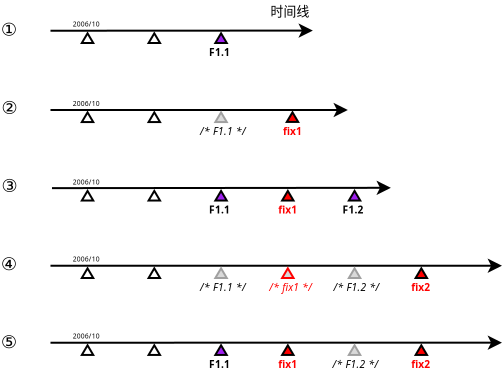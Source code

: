 <?xml version="1.0" encoding="UTF-8"?>
<dia:diagram xmlns:dia="http://www.lysator.liu.se/~alla/dia/">
  <dia:layer name="背景" visible="true" active="true">
    <dia:group>
      <dia:object type="Standard - Line" version="0" id="O0">
        <dia:attribute name="obj_pos">
          <dia:point val="9.449,13.989"/>
        </dia:attribute>
        <dia:attribute name="obj_bb">
          <dia:rectangle val="9.399,13.612;26.505,14.336"/>
        </dia:attribute>
        <dia:attribute name="conn_endpoints">
          <dia:point val="9.449,13.989"/>
          <dia:point val="26.393,13.973"/>
        </dia:attribute>
        <dia:attribute name="numcp">
          <dia:int val="1"/>
        </dia:attribute>
        <dia:attribute name="end_arrow">
          <dia:enum val="22"/>
        </dia:attribute>
        <dia:attribute name="end_arrow_length">
          <dia:real val="0.5"/>
        </dia:attribute>
        <dia:attribute name="end_arrow_width">
          <dia:real val="0.5"/>
        </dia:attribute>
      </dia:object>
      <dia:object type="Standard - Text" version="1" id="O1">
        <dia:attribute name="obj_pos">
          <dia:point val="10.492,13.809"/>
        </dia:attribute>
        <dia:attribute name="obj_bb">
          <dia:rectangle val="10.492,13.517;11.682,13.86"/>
        </dia:attribute>
        <dia:attribute name="text">
          <dia:composite type="text">
            <dia:attribute name="string">
              <dia:string>#2006/10#</dia:string>
            </dia:attribute>
            <dia:attribute name="font">
              <dia:font family="sans" style="0" name="Helvetica"/>
            </dia:attribute>
            <dia:attribute name="height">
              <dia:real val="0.423"/>
            </dia:attribute>
            <dia:attribute name="pos">
              <dia:point val="10.492,13.809"/>
            </dia:attribute>
            <dia:attribute name="color">
              <dia:color val="#000000"/>
            </dia:attribute>
            <dia:attribute name="alignment">
              <dia:enum val="0"/>
            </dia:attribute>
          </dia:composite>
        </dia:attribute>
        <dia:attribute name="valign">
          <dia:enum val="3"/>
        </dia:attribute>
      </dia:object>
      <dia:object type="Standard - Text" version="1" id="O2">
        <dia:attribute name="obj_pos">
          <dia:point val="17.297,15.258"/>
        </dia:attribute>
        <dia:attribute name="obj_bb">
          <dia:rectangle val="17.297,14.786;18.542,15.378"/>
        </dia:attribute>
        <dia:attribute name="text">
          <dia:composite type="text">
            <dia:attribute name="string">
              <dia:string>#F1.1#</dia:string>
            </dia:attribute>
            <dia:attribute name="font">
              <dia:font family="sans" style="80" name="Helvetica-Bold"/>
            </dia:attribute>
            <dia:attribute name="height">
              <dia:real val="0.635"/>
            </dia:attribute>
            <dia:attribute name="pos">
              <dia:point val="17.297,15.258"/>
            </dia:attribute>
            <dia:attribute name="color">
              <dia:color val="#000000"/>
            </dia:attribute>
            <dia:attribute name="alignment">
              <dia:enum val="0"/>
            </dia:attribute>
          </dia:composite>
        </dia:attribute>
        <dia:attribute name="valign">
          <dia:enum val="3"/>
        </dia:attribute>
      </dia:object>
      <dia:object type="Standard - Text" version="1" id="O3">
        <dia:attribute name="obj_pos">
          <dia:point val="20.765,15.258"/>
        </dia:attribute>
        <dia:attribute name="obj_bb">
          <dia:rectangle val="20.765,14.786;21.84,15.378"/>
        </dia:attribute>
        <dia:attribute name="text">
          <dia:composite type="text">
            <dia:attribute name="string">
              <dia:string>#fix1#</dia:string>
            </dia:attribute>
            <dia:attribute name="font">
              <dia:font family="sans" style="80" name="Helvetica-Bold"/>
            </dia:attribute>
            <dia:attribute name="height">
              <dia:real val="0.635"/>
            </dia:attribute>
            <dia:attribute name="pos">
              <dia:point val="20.765,15.258"/>
            </dia:attribute>
            <dia:attribute name="color">
              <dia:color val="#ff0000"/>
            </dia:attribute>
            <dia:attribute name="alignment">
              <dia:enum val="0"/>
            </dia:attribute>
          </dia:composite>
        </dia:attribute>
        <dia:attribute name="valign">
          <dia:enum val="3"/>
        </dia:attribute>
      </dia:object>
      <dia:object type="Flowchart - Extract" version="1" id="O4">
        <dia:attribute name="obj_pos">
          <dia:point val="10.942,14.128"/>
        </dia:attribute>
        <dia:attribute name="obj_bb">
          <dia:rectangle val="10.854,14.03;11.6,14.66"/>
        </dia:attribute>
        <dia:attribute name="meta">
          <dia:composite type="dict"/>
        </dia:attribute>
        <dia:attribute name="elem_corner">
          <dia:point val="10.942,14.128"/>
        </dia:attribute>
        <dia:attribute name="elem_width">
          <dia:real val="0.57"/>
        </dia:attribute>
        <dia:attribute name="elem_height">
          <dia:real val="0.482"/>
        </dia:attribute>
        <dia:attribute name="line_width">
          <dia:real val="0.1"/>
        </dia:attribute>
        <dia:attribute name="line_colour">
          <dia:color val="#000000"/>
        </dia:attribute>
        <dia:attribute name="fill_colour">
          <dia:color val="#ffffff"/>
        </dia:attribute>
        <dia:attribute name="show_background">
          <dia:boolean val="true"/>
        </dia:attribute>
        <dia:attribute name="line_style">
          <dia:enum val="0"/>
          <dia:real val="1"/>
        </dia:attribute>
        <dia:attribute name="padding">
          <dia:real val="0"/>
        </dia:attribute>
        <dia:attribute name="text">
          <dia:composite type="text">
            <dia:attribute name="string">
              <dia:string>##</dia:string>
            </dia:attribute>
            <dia:attribute name="font">
              <dia:font family="sans" style="0" name="Helvetica"/>
            </dia:attribute>
            <dia:attribute name="height">
              <dia:real val="0.141"/>
            </dia:attribute>
            <dia:attribute name="pos">
              <dia:point val="11.227,14.518"/>
            </dia:attribute>
            <dia:attribute name="color">
              <dia:color val="#000000"/>
            </dia:attribute>
            <dia:attribute name="alignment">
              <dia:enum val="1"/>
            </dia:attribute>
          </dia:composite>
        </dia:attribute>
        <dia:attribute name="flip_horizontal">
          <dia:boolean val="false"/>
        </dia:attribute>
        <dia:attribute name="flip_vertical">
          <dia:boolean val="false"/>
        </dia:attribute>
        <dia:attribute name="subscale">
          <dia:real val="0.7"/>
        </dia:attribute>
      </dia:object>
      <dia:object type="Flowchart - Extract" version="1" id="O5">
        <dia:attribute name="obj_pos">
          <dia:point val="14.28,14.128"/>
        </dia:attribute>
        <dia:attribute name="obj_bb">
          <dia:rectangle val="14.192,14.03;14.938,14.66"/>
        </dia:attribute>
        <dia:attribute name="meta">
          <dia:composite type="dict"/>
        </dia:attribute>
        <dia:attribute name="elem_corner">
          <dia:point val="14.28,14.128"/>
        </dia:attribute>
        <dia:attribute name="elem_width">
          <dia:real val="0.57"/>
        </dia:attribute>
        <dia:attribute name="elem_height">
          <dia:real val="0.482"/>
        </dia:attribute>
        <dia:attribute name="line_width">
          <dia:real val="0.1"/>
        </dia:attribute>
        <dia:attribute name="line_colour">
          <dia:color val="#000000"/>
        </dia:attribute>
        <dia:attribute name="fill_colour">
          <dia:color val="#ffffff"/>
        </dia:attribute>
        <dia:attribute name="show_background">
          <dia:boolean val="true"/>
        </dia:attribute>
        <dia:attribute name="line_style">
          <dia:enum val="0"/>
          <dia:real val="1"/>
        </dia:attribute>
        <dia:attribute name="padding">
          <dia:real val="0"/>
        </dia:attribute>
        <dia:attribute name="text">
          <dia:composite type="text">
            <dia:attribute name="string">
              <dia:string>##</dia:string>
            </dia:attribute>
            <dia:attribute name="font">
              <dia:font family="sans" style="0" name="Helvetica"/>
            </dia:attribute>
            <dia:attribute name="height">
              <dia:real val="0.141"/>
            </dia:attribute>
            <dia:attribute name="pos">
              <dia:point val="14.565,14.518"/>
            </dia:attribute>
            <dia:attribute name="color">
              <dia:color val="#000000"/>
            </dia:attribute>
            <dia:attribute name="alignment">
              <dia:enum val="1"/>
            </dia:attribute>
          </dia:composite>
        </dia:attribute>
        <dia:attribute name="flip_horizontal">
          <dia:boolean val="false"/>
        </dia:attribute>
        <dia:attribute name="flip_vertical">
          <dia:boolean val="false"/>
        </dia:attribute>
        <dia:attribute name="subscale">
          <dia:real val="0.7"/>
        </dia:attribute>
      </dia:object>
      <dia:object type="Flowchart - Extract" version="1" id="O6">
        <dia:attribute name="obj_pos">
          <dia:point val="17.618,14.128"/>
        </dia:attribute>
        <dia:attribute name="obj_bb">
          <dia:rectangle val="17.53,14.03;18.276,14.66"/>
        </dia:attribute>
        <dia:attribute name="meta">
          <dia:composite type="dict"/>
        </dia:attribute>
        <dia:attribute name="elem_corner">
          <dia:point val="17.618,14.128"/>
        </dia:attribute>
        <dia:attribute name="elem_width">
          <dia:real val="0.57"/>
        </dia:attribute>
        <dia:attribute name="elem_height">
          <dia:real val="0.482"/>
        </dia:attribute>
        <dia:attribute name="line_width">
          <dia:real val="0.1"/>
        </dia:attribute>
        <dia:attribute name="line_colour">
          <dia:color val="#000000"/>
        </dia:attribute>
        <dia:attribute name="fill_colour">
          <dia:color val="#a020f0"/>
        </dia:attribute>
        <dia:attribute name="show_background">
          <dia:boolean val="true"/>
        </dia:attribute>
        <dia:attribute name="line_style">
          <dia:enum val="0"/>
          <dia:real val="1"/>
        </dia:attribute>
        <dia:attribute name="padding">
          <dia:real val="0"/>
        </dia:attribute>
        <dia:attribute name="text">
          <dia:composite type="text">
            <dia:attribute name="string">
              <dia:string>##</dia:string>
            </dia:attribute>
            <dia:attribute name="font">
              <dia:font family="sans" style="0" name="Helvetica"/>
            </dia:attribute>
            <dia:attribute name="height">
              <dia:real val="0.141"/>
            </dia:attribute>
            <dia:attribute name="pos">
              <dia:point val="17.903,14.518"/>
            </dia:attribute>
            <dia:attribute name="color">
              <dia:color val="#000000"/>
            </dia:attribute>
            <dia:attribute name="alignment">
              <dia:enum val="1"/>
            </dia:attribute>
          </dia:composite>
        </dia:attribute>
        <dia:attribute name="flip_horizontal">
          <dia:boolean val="false"/>
        </dia:attribute>
        <dia:attribute name="flip_vertical">
          <dia:boolean val="false"/>
        </dia:attribute>
        <dia:attribute name="subscale">
          <dia:real val="0.7"/>
        </dia:attribute>
      </dia:object>
      <dia:object type="Flowchart - Extract" version="1" id="O7">
        <dia:attribute name="obj_pos">
          <dia:point val="20.956,14.128"/>
        </dia:attribute>
        <dia:attribute name="obj_bb">
          <dia:rectangle val="20.868,14.03;21.614,14.66"/>
        </dia:attribute>
        <dia:attribute name="meta">
          <dia:composite type="dict"/>
        </dia:attribute>
        <dia:attribute name="elem_corner">
          <dia:point val="20.956,14.128"/>
        </dia:attribute>
        <dia:attribute name="elem_width">
          <dia:real val="0.57"/>
        </dia:attribute>
        <dia:attribute name="elem_height">
          <dia:real val="0.482"/>
        </dia:attribute>
        <dia:attribute name="line_width">
          <dia:real val="0.1"/>
        </dia:attribute>
        <dia:attribute name="line_colour">
          <dia:color val="#000000"/>
        </dia:attribute>
        <dia:attribute name="fill_colour">
          <dia:color val="#ff0000"/>
        </dia:attribute>
        <dia:attribute name="show_background">
          <dia:boolean val="true"/>
        </dia:attribute>
        <dia:attribute name="line_style">
          <dia:enum val="0"/>
          <dia:real val="1"/>
        </dia:attribute>
        <dia:attribute name="padding">
          <dia:real val="0"/>
        </dia:attribute>
        <dia:attribute name="text">
          <dia:composite type="text">
            <dia:attribute name="string">
              <dia:string>##</dia:string>
            </dia:attribute>
            <dia:attribute name="font">
              <dia:font family="sans" style="0" name="Helvetica"/>
            </dia:attribute>
            <dia:attribute name="height">
              <dia:real val="0.141"/>
            </dia:attribute>
            <dia:attribute name="pos">
              <dia:point val="21.241,14.518"/>
            </dia:attribute>
            <dia:attribute name="color">
              <dia:color val="#000000"/>
            </dia:attribute>
            <dia:attribute name="alignment">
              <dia:enum val="1"/>
            </dia:attribute>
          </dia:composite>
        </dia:attribute>
        <dia:attribute name="flip_horizontal">
          <dia:boolean val="false"/>
        </dia:attribute>
        <dia:attribute name="flip_vertical">
          <dia:boolean val="false"/>
        </dia:attribute>
        <dia:attribute name="subscale">
          <dia:real val="0.7"/>
        </dia:attribute>
      </dia:object>
      <dia:object type="Flowchart - Extract" version="1" id="O8">
        <dia:attribute name="obj_pos">
          <dia:point val="24.293,14.128"/>
        </dia:attribute>
        <dia:attribute name="obj_bb">
          <dia:rectangle val="24.206,14.03;24.951,14.66"/>
        </dia:attribute>
        <dia:attribute name="meta">
          <dia:composite type="dict"/>
        </dia:attribute>
        <dia:attribute name="elem_corner">
          <dia:point val="24.293,14.128"/>
        </dia:attribute>
        <dia:attribute name="elem_width">
          <dia:real val="0.57"/>
        </dia:attribute>
        <dia:attribute name="elem_height">
          <dia:real val="0.482"/>
        </dia:attribute>
        <dia:attribute name="line_width">
          <dia:real val="0.1"/>
        </dia:attribute>
        <dia:attribute name="line_colour">
          <dia:color val="#000000"/>
        </dia:attribute>
        <dia:attribute name="fill_colour">
          <dia:color val="#a020f0"/>
        </dia:attribute>
        <dia:attribute name="show_background">
          <dia:boolean val="true"/>
        </dia:attribute>
        <dia:attribute name="line_style">
          <dia:enum val="0"/>
          <dia:real val="1"/>
        </dia:attribute>
        <dia:attribute name="padding">
          <dia:real val="0"/>
        </dia:attribute>
        <dia:attribute name="text">
          <dia:composite type="text">
            <dia:attribute name="string">
              <dia:string>##</dia:string>
            </dia:attribute>
            <dia:attribute name="font">
              <dia:font family="sans" style="0" name="Helvetica"/>
            </dia:attribute>
            <dia:attribute name="height">
              <dia:real val="0.141"/>
            </dia:attribute>
            <dia:attribute name="pos">
              <dia:point val="24.579,14.518"/>
            </dia:attribute>
            <dia:attribute name="color">
              <dia:color val="#000000"/>
            </dia:attribute>
            <dia:attribute name="alignment">
              <dia:enum val="1"/>
            </dia:attribute>
          </dia:composite>
        </dia:attribute>
        <dia:attribute name="flip_horizontal">
          <dia:boolean val="false"/>
        </dia:attribute>
        <dia:attribute name="flip_vertical">
          <dia:boolean val="false"/>
        </dia:attribute>
        <dia:attribute name="subscale">
          <dia:real val="0.7"/>
        </dia:attribute>
      </dia:object>
      <dia:object type="Standard - Text" version="1" id="O9">
        <dia:attribute name="obj_pos">
          <dia:point val="23.974,15.258"/>
        </dia:attribute>
        <dia:attribute name="obj_bb">
          <dia:rectangle val="23.974,14.786;25.219,15.378"/>
        </dia:attribute>
        <dia:attribute name="text">
          <dia:composite type="text">
            <dia:attribute name="string">
              <dia:string>#F1.2#</dia:string>
            </dia:attribute>
            <dia:attribute name="font">
              <dia:font family="sans" style="80" name="Helvetica-Bold"/>
            </dia:attribute>
            <dia:attribute name="height">
              <dia:real val="0.635"/>
            </dia:attribute>
            <dia:attribute name="pos">
              <dia:point val="23.974,15.258"/>
            </dia:attribute>
            <dia:attribute name="color">
              <dia:color val="#000000"/>
            </dia:attribute>
            <dia:attribute name="alignment">
              <dia:enum val="0"/>
            </dia:attribute>
          </dia:composite>
        </dia:attribute>
        <dia:attribute name="valign">
          <dia:enum val="3"/>
        </dia:attribute>
      </dia:object>
    </dia:group>
    <dia:object type="Standard - Text" version="1" id="O10">
      <dia:attribute name="obj_pos">
        <dia:point val="6.9,6.375"/>
      </dia:attribute>
      <dia:attribute name="obj_bb">
        <dia:rectangle val="6.9,5.598;7.803,6.503"/>
      </dia:attribute>
      <dia:attribute name="text">
        <dia:composite type="text">
          <dia:attribute name="string">
            <dia:string>#①#</dia:string>
          </dia:attribute>
          <dia:attribute name="font">
            <dia:font family="sans" style="0" name="Helvetica"/>
          </dia:attribute>
          <dia:attribute name="height">
            <dia:real val="1.129"/>
          </dia:attribute>
          <dia:attribute name="pos">
            <dia:point val="6.9,6.375"/>
          </dia:attribute>
          <dia:attribute name="color">
            <dia:color val="#000000"/>
          </dia:attribute>
          <dia:attribute name="alignment">
            <dia:enum val="0"/>
          </dia:attribute>
        </dia:composite>
      </dia:attribute>
      <dia:attribute name="valign">
        <dia:enum val="3"/>
      </dia:attribute>
    </dia:object>
    <dia:group>
      <dia:object type="Standard - Line" version="0" id="O11">
        <dia:attribute name="obj_pos">
          <dia:point val="9.374,6.119"/>
        </dia:attribute>
        <dia:attribute name="obj_bb">
          <dia:rectangle val="9.324,5.751;22.604,6.475"/>
        </dia:attribute>
        <dia:attribute name="conn_endpoints">
          <dia:point val="9.374,6.119"/>
          <dia:point val="22.492,6.112"/>
        </dia:attribute>
        <dia:attribute name="numcp">
          <dia:int val="1"/>
        </dia:attribute>
        <dia:attribute name="end_arrow">
          <dia:enum val="22"/>
        </dia:attribute>
        <dia:attribute name="end_arrow_length">
          <dia:real val="0.5"/>
        </dia:attribute>
        <dia:attribute name="end_arrow_width">
          <dia:real val="0.5"/>
        </dia:attribute>
      </dia:object>
      <dia:object type="Standard - Text" version="1" id="O12">
        <dia:attribute name="obj_pos">
          <dia:point val="10.492,5.912"/>
        </dia:attribute>
        <dia:attribute name="obj_bb">
          <dia:rectangle val="10.492,5.62;11.682,5.963"/>
        </dia:attribute>
        <dia:attribute name="text">
          <dia:composite type="text">
            <dia:attribute name="string">
              <dia:string>#2006/10#</dia:string>
            </dia:attribute>
            <dia:attribute name="font">
              <dia:font family="sans" style="0" name="Helvetica"/>
            </dia:attribute>
            <dia:attribute name="height">
              <dia:real val="0.423"/>
            </dia:attribute>
            <dia:attribute name="pos">
              <dia:point val="10.492,5.912"/>
            </dia:attribute>
            <dia:attribute name="color">
              <dia:color val="#000000"/>
            </dia:attribute>
            <dia:attribute name="alignment">
              <dia:enum val="0"/>
            </dia:attribute>
          </dia:composite>
        </dia:attribute>
        <dia:attribute name="valign">
          <dia:enum val="3"/>
        </dia:attribute>
      </dia:object>
      <dia:group>
        <dia:object type="Standard - Text" version="1" id="O13">
          <dia:attribute name="obj_pos">
            <dia:point val="17.297,7.379"/>
          </dia:attribute>
          <dia:attribute name="obj_bb">
            <dia:rectangle val="17.297,6.907;18.542,7.499"/>
          </dia:attribute>
          <dia:attribute name="text">
            <dia:composite type="text">
              <dia:attribute name="string">
                <dia:string>#F1.1#</dia:string>
              </dia:attribute>
              <dia:attribute name="font">
                <dia:font family="sans" style="80" name="Helvetica-Bold"/>
              </dia:attribute>
              <dia:attribute name="height">
                <dia:real val="0.635"/>
              </dia:attribute>
              <dia:attribute name="pos">
                <dia:point val="17.297,7.379"/>
              </dia:attribute>
              <dia:attribute name="color">
                <dia:color val="#000000"/>
              </dia:attribute>
              <dia:attribute name="alignment">
                <dia:enum val="0"/>
              </dia:attribute>
            </dia:composite>
          </dia:attribute>
          <dia:attribute name="valign">
            <dia:enum val="3"/>
          </dia:attribute>
        </dia:object>
        <dia:object type="Flowchart - Extract" version="1" id="O14">
          <dia:attribute name="obj_pos">
            <dia:point val="10.942,6.249"/>
          </dia:attribute>
          <dia:attribute name="obj_bb">
            <dia:rectangle val="10.854,6.151;11.6,6.782"/>
          </dia:attribute>
          <dia:attribute name="meta">
            <dia:composite type="dict"/>
          </dia:attribute>
          <dia:attribute name="elem_corner">
            <dia:point val="10.942,6.249"/>
          </dia:attribute>
          <dia:attribute name="elem_width">
            <dia:real val="0.57"/>
          </dia:attribute>
          <dia:attribute name="elem_height">
            <dia:real val="0.482"/>
          </dia:attribute>
          <dia:attribute name="line_width">
            <dia:real val="0.1"/>
          </dia:attribute>
          <dia:attribute name="line_colour">
            <dia:color val="#000000"/>
          </dia:attribute>
          <dia:attribute name="fill_colour">
            <dia:color val="#ffffff"/>
          </dia:attribute>
          <dia:attribute name="show_background">
            <dia:boolean val="true"/>
          </dia:attribute>
          <dia:attribute name="line_style">
            <dia:enum val="0"/>
            <dia:real val="1"/>
          </dia:attribute>
          <dia:attribute name="padding">
            <dia:real val="0"/>
          </dia:attribute>
          <dia:attribute name="text">
            <dia:composite type="text">
              <dia:attribute name="string">
                <dia:string>##</dia:string>
              </dia:attribute>
              <dia:attribute name="font">
                <dia:font family="sans" style="0" name="Helvetica"/>
              </dia:attribute>
              <dia:attribute name="height">
                <dia:real val="0.141"/>
              </dia:attribute>
              <dia:attribute name="pos">
                <dia:point val="11.227,6.639"/>
              </dia:attribute>
              <dia:attribute name="color">
                <dia:color val="#000000"/>
              </dia:attribute>
              <dia:attribute name="alignment">
                <dia:enum val="1"/>
              </dia:attribute>
            </dia:composite>
          </dia:attribute>
          <dia:attribute name="flip_horizontal">
            <dia:boolean val="false"/>
          </dia:attribute>
          <dia:attribute name="flip_vertical">
            <dia:boolean val="false"/>
          </dia:attribute>
          <dia:attribute name="subscale">
            <dia:real val="0.7"/>
          </dia:attribute>
        </dia:object>
        <dia:object type="Flowchart - Extract" version="1" id="O15">
          <dia:attribute name="obj_pos">
            <dia:point val="14.28,6.249"/>
          </dia:attribute>
          <dia:attribute name="obj_bb">
            <dia:rectangle val="14.192,6.151;14.938,6.782"/>
          </dia:attribute>
          <dia:attribute name="meta">
            <dia:composite type="dict"/>
          </dia:attribute>
          <dia:attribute name="elem_corner">
            <dia:point val="14.28,6.249"/>
          </dia:attribute>
          <dia:attribute name="elem_width">
            <dia:real val="0.57"/>
          </dia:attribute>
          <dia:attribute name="elem_height">
            <dia:real val="0.482"/>
          </dia:attribute>
          <dia:attribute name="line_width">
            <dia:real val="0.1"/>
          </dia:attribute>
          <dia:attribute name="line_colour">
            <dia:color val="#000000"/>
          </dia:attribute>
          <dia:attribute name="fill_colour">
            <dia:color val="#ffffff"/>
          </dia:attribute>
          <dia:attribute name="show_background">
            <dia:boolean val="true"/>
          </dia:attribute>
          <dia:attribute name="line_style">
            <dia:enum val="0"/>
            <dia:real val="1"/>
          </dia:attribute>
          <dia:attribute name="padding">
            <dia:real val="0"/>
          </dia:attribute>
          <dia:attribute name="text">
            <dia:composite type="text">
              <dia:attribute name="string">
                <dia:string>##</dia:string>
              </dia:attribute>
              <dia:attribute name="font">
                <dia:font family="sans" style="0" name="Helvetica"/>
              </dia:attribute>
              <dia:attribute name="height">
                <dia:real val="0.141"/>
              </dia:attribute>
              <dia:attribute name="pos">
                <dia:point val="14.565,6.639"/>
              </dia:attribute>
              <dia:attribute name="color">
                <dia:color val="#000000"/>
              </dia:attribute>
              <dia:attribute name="alignment">
                <dia:enum val="1"/>
              </dia:attribute>
            </dia:composite>
          </dia:attribute>
          <dia:attribute name="flip_horizontal">
            <dia:boolean val="false"/>
          </dia:attribute>
          <dia:attribute name="flip_vertical">
            <dia:boolean val="false"/>
          </dia:attribute>
          <dia:attribute name="subscale">
            <dia:real val="0.7"/>
          </dia:attribute>
        </dia:object>
        <dia:object type="Flowchart - Extract" version="1" id="O16">
          <dia:attribute name="obj_pos">
            <dia:point val="17.618,6.249"/>
          </dia:attribute>
          <dia:attribute name="obj_bb">
            <dia:rectangle val="17.53,6.151;18.276,6.782"/>
          </dia:attribute>
          <dia:attribute name="meta">
            <dia:composite type="dict"/>
          </dia:attribute>
          <dia:attribute name="elem_corner">
            <dia:point val="17.618,6.249"/>
          </dia:attribute>
          <dia:attribute name="elem_width">
            <dia:real val="0.57"/>
          </dia:attribute>
          <dia:attribute name="elem_height">
            <dia:real val="0.482"/>
          </dia:attribute>
          <dia:attribute name="line_width">
            <dia:real val="0.1"/>
          </dia:attribute>
          <dia:attribute name="line_colour">
            <dia:color val="#000000"/>
          </dia:attribute>
          <dia:attribute name="fill_colour">
            <dia:color val="#a020f0"/>
          </dia:attribute>
          <dia:attribute name="show_background">
            <dia:boolean val="true"/>
          </dia:attribute>
          <dia:attribute name="line_style">
            <dia:enum val="0"/>
            <dia:real val="1"/>
          </dia:attribute>
          <dia:attribute name="padding">
            <dia:real val="0"/>
          </dia:attribute>
          <dia:attribute name="text">
            <dia:composite type="text">
              <dia:attribute name="string">
                <dia:string>##</dia:string>
              </dia:attribute>
              <dia:attribute name="font">
                <dia:font family="sans" style="0" name="Helvetica"/>
              </dia:attribute>
              <dia:attribute name="height">
                <dia:real val="0.141"/>
              </dia:attribute>
              <dia:attribute name="pos">
                <dia:point val="17.903,6.639"/>
              </dia:attribute>
              <dia:attribute name="color">
                <dia:color val="#000000"/>
              </dia:attribute>
              <dia:attribute name="alignment">
                <dia:enum val="1"/>
              </dia:attribute>
            </dia:composite>
          </dia:attribute>
          <dia:attribute name="flip_horizontal">
            <dia:boolean val="false"/>
          </dia:attribute>
          <dia:attribute name="flip_vertical">
            <dia:boolean val="false"/>
          </dia:attribute>
          <dia:attribute name="subscale">
            <dia:real val="0.7"/>
          </dia:attribute>
        </dia:object>
      </dia:group>
      <dia:object type="Standard - Text" version="1" id="O17">
        <dia:attribute name="obj_pos">
          <dia:point val="20.374,5.375"/>
        </dia:attribute>
        <dia:attribute name="obj_bb">
          <dia:rectangle val="20.374,4.825;22.294,5.465"/>
        </dia:attribute>
        <dia:attribute name="text">
          <dia:composite type="text">
            <dia:attribute name="string">
              <dia:string>#时间线#</dia:string>
            </dia:attribute>
            <dia:attribute name="font">
              <dia:font family="sans" style="0" name="Helvetica"/>
            </dia:attribute>
            <dia:attribute name="height">
              <dia:real val="0.8"/>
            </dia:attribute>
            <dia:attribute name="pos">
              <dia:point val="20.374,5.375"/>
            </dia:attribute>
            <dia:attribute name="color">
              <dia:color val="#000000"/>
            </dia:attribute>
            <dia:attribute name="alignment">
              <dia:enum val="0"/>
            </dia:attribute>
          </dia:composite>
        </dia:attribute>
        <dia:attribute name="valign">
          <dia:enum val="3"/>
        </dia:attribute>
      </dia:object>
    </dia:group>
    <dia:group>
      <dia:object type="Standard - Line" version="0" id="O18">
        <dia:attribute name="obj_pos">
          <dia:point val="9.374,10.084"/>
        </dia:attribute>
        <dia:attribute name="obj_bb">
          <dia:rectangle val="9.324,9.72;24.354,10.444"/>
        </dia:attribute>
        <dia:attribute name="conn_endpoints">
          <dia:point val="9.374,10.084"/>
          <dia:point val="24.242,10.082"/>
        </dia:attribute>
        <dia:attribute name="numcp">
          <dia:int val="1"/>
        </dia:attribute>
        <dia:attribute name="end_arrow">
          <dia:enum val="22"/>
        </dia:attribute>
        <dia:attribute name="end_arrow_length">
          <dia:real val="0.5"/>
        </dia:attribute>
        <dia:attribute name="end_arrow_width">
          <dia:real val="0.5"/>
        </dia:attribute>
      </dia:object>
      <dia:object type="Standard - Text" version="1" id="O19">
        <dia:attribute name="obj_pos">
          <dia:point val="10.492,9.878"/>
        </dia:attribute>
        <dia:attribute name="obj_bb">
          <dia:rectangle val="10.492,9.585;11.682,9.928"/>
        </dia:attribute>
        <dia:attribute name="text">
          <dia:composite type="text">
            <dia:attribute name="string">
              <dia:string>#2006/10#</dia:string>
            </dia:attribute>
            <dia:attribute name="font">
              <dia:font family="sans" style="0" name="Helvetica"/>
            </dia:attribute>
            <dia:attribute name="height">
              <dia:real val="0.423"/>
            </dia:attribute>
            <dia:attribute name="pos">
              <dia:point val="10.492,9.878"/>
            </dia:attribute>
            <dia:attribute name="color">
              <dia:color val="#000000"/>
            </dia:attribute>
            <dia:attribute name="alignment">
              <dia:enum val="0"/>
            </dia:attribute>
          </dia:composite>
        </dia:attribute>
        <dia:attribute name="valign">
          <dia:enum val="3"/>
        </dia:attribute>
      </dia:object>
      <dia:object type="Standard - Text" version="1" id="O20">
        <dia:attribute name="obj_pos">
          <dia:point val="20.998,11.329"/>
        </dia:attribute>
        <dia:attribute name="obj_bb">
          <dia:rectangle val="20.998,10.856;22.073,11.448"/>
        </dia:attribute>
        <dia:attribute name="text">
          <dia:composite type="text">
            <dia:attribute name="string">
              <dia:string>#fix1#</dia:string>
            </dia:attribute>
            <dia:attribute name="font">
              <dia:font family="sans" style="80" name="Helvetica-Bold"/>
            </dia:attribute>
            <dia:attribute name="height">
              <dia:real val="0.635"/>
            </dia:attribute>
            <dia:attribute name="pos">
              <dia:point val="20.998,11.329"/>
            </dia:attribute>
            <dia:attribute name="color">
              <dia:color val="#ff0000"/>
            </dia:attribute>
            <dia:attribute name="alignment">
              <dia:enum val="0"/>
            </dia:attribute>
          </dia:composite>
        </dia:attribute>
        <dia:attribute name="valign">
          <dia:enum val="3"/>
        </dia:attribute>
      </dia:object>
      <dia:object type="Flowchart - Extract" version="1" id="O21">
        <dia:attribute name="obj_pos">
          <dia:point val="21.189,10.198"/>
        </dia:attribute>
        <dia:attribute name="obj_bb">
          <dia:rectangle val="21.101,10.1;21.847,10.731"/>
        </dia:attribute>
        <dia:attribute name="meta">
          <dia:composite type="dict"/>
        </dia:attribute>
        <dia:attribute name="elem_corner">
          <dia:point val="21.189,10.198"/>
        </dia:attribute>
        <dia:attribute name="elem_width">
          <dia:real val="0.57"/>
        </dia:attribute>
        <dia:attribute name="elem_height">
          <dia:real val="0.482"/>
        </dia:attribute>
        <dia:attribute name="line_width">
          <dia:real val="0.1"/>
        </dia:attribute>
        <dia:attribute name="line_colour">
          <dia:color val="#000000"/>
        </dia:attribute>
        <dia:attribute name="fill_colour">
          <dia:color val="#ff0000"/>
        </dia:attribute>
        <dia:attribute name="show_background">
          <dia:boolean val="true"/>
        </dia:attribute>
        <dia:attribute name="line_style">
          <dia:enum val="0"/>
          <dia:real val="1"/>
        </dia:attribute>
        <dia:attribute name="padding">
          <dia:real val="0"/>
        </dia:attribute>
        <dia:attribute name="text">
          <dia:composite type="text">
            <dia:attribute name="string">
              <dia:string>##</dia:string>
            </dia:attribute>
            <dia:attribute name="font">
              <dia:font family="sans" style="0" name="Helvetica"/>
            </dia:attribute>
            <dia:attribute name="height">
              <dia:real val="0.141"/>
            </dia:attribute>
            <dia:attribute name="pos">
              <dia:point val="21.474,10.588"/>
            </dia:attribute>
            <dia:attribute name="color">
              <dia:color val="#000000"/>
            </dia:attribute>
            <dia:attribute name="alignment">
              <dia:enum val="1"/>
            </dia:attribute>
          </dia:composite>
        </dia:attribute>
        <dia:attribute name="flip_horizontal">
          <dia:boolean val="false"/>
        </dia:attribute>
        <dia:attribute name="flip_vertical">
          <dia:boolean val="false"/>
        </dia:attribute>
        <dia:attribute name="subscale">
          <dia:real val="0.7"/>
        </dia:attribute>
      </dia:object>
      <dia:object type="Standard - Text" version="1" id="O22">
        <dia:attribute name="obj_pos">
          <dia:point val="16.847,11.333"/>
        </dia:attribute>
        <dia:attribute name="obj_bb">
          <dia:rectangle val="16.847,10.86;19.207,11.453"/>
        </dia:attribute>
        <dia:attribute name="text">
          <dia:composite type="text">
            <dia:attribute name="string">
              <dia:string>#/* F1.1 */#</dia:string>
            </dia:attribute>
            <dia:attribute name="font">
              <dia:font family="sans" style="8" name="Helvetica-Oblique"/>
            </dia:attribute>
            <dia:attribute name="height">
              <dia:real val="0.635"/>
            </dia:attribute>
            <dia:attribute name="pos">
              <dia:point val="16.847,11.333"/>
            </dia:attribute>
            <dia:attribute name="color">
              <dia:color val="#000000"/>
            </dia:attribute>
            <dia:attribute name="alignment">
              <dia:enum val="0"/>
            </dia:attribute>
          </dia:composite>
        </dia:attribute>
        <dia:attribute name="valign">
          <dia:enum val="3"/>
        </dia:attribute>
      </dia:object>
      <dia:object type="Flowchart - Extract" version="1" id="O23">
        <dia:attribute name="obj_pos">
          <dia:point val="10.942,10.203"/>
        </dia:attribute>
        <dia:attribute name="obj_bb">
          <dia:rectangle val="10.854,10.105;11.6,10.735"/>
        </dia:attribute>
        <dia:attribute name="meta">
          <dia:composite type="dict"/>
        </dia:attribute>
        <dia:attribute name="elem_corner">
          <dia:point val="10.942,10.203"/>
        </dia:attribute>
        <dia:attribute name="elem_width">
          <dia:real val="0.57"/>
        </dia:attribute>
        <dia:attribute name="elem_height">
          <dia:real val="0.482"/>
        </dia:attribute>
        <dia:attribute name="line_width">
          <dia:real val="0.1"/>
        </dia:attribute>
        <dia:attribute name="line_colour">
          <dia:color val="#000000"/>
        </dia:attribute>
        <dia:attribute name="fill_colour">
          <dia:color val="#ffffff"/>
        </dia:attribute>
        <dia:attribute name="show_background">
          <dia:boolean val="true"/>
        </dia:attribute>
        <dia:attribute name="line_style">
          <dia:enum val="0"/>
          <dia:real val="1"/>
        </dia:attribute>
        <dia:attribute name="padding">
          <dia:real val="0"/>
        </dia:attribute>
        <dia:attribute name="text">
          <dia:composite type="text">
            <dia:attribute name="string">
              <dia:string>##</dia:string>
            </dia:attribute>
            <dia:attribute name="font">
              <dia:font family="sans" style="0" name="Helvetica"/>
            </dia:attribute>
            <dia:attribute name="height">
              <dia:real val="0.141"/>
            </dia:attribute>
            <dia:attribute name="pos">
              <dia:point val="11.227,10.593"/>
            </dia:attribute>
            <dia:attribute name="color">
              <dia:color val="#000000"/>
            </dia:attribute>
            <dia:attribute name="alignment">
              <dia:enum val="1"/>
            </dia:attribute>
          </dia:composite>
        </dia:attribute>
        <dia:attribute name="flip_horizontal">
          <dia:boolean val="false"/>
        </dia:attribute>
        <dia:attribute name="flip_vertical">
          <dia:boolean val="false"/>
        </dia:attribute>
        <dia:attribute name="subscale">
          <dia:real val="0.7"/>
        </dia:attribute>
      </dia:object>
      <dia:object type="Flowchart - Extract" version="1" id="O24">
        <dia:attribute name="obj_pos">
          <dia:point val="14.28,10.203"/>
        </dia:attribute>
        <dia:attribute name="obj_bb">
          <dia:rectangle val="14.192,10.105;14.938,10.735"/>
        </dia:attribute>
        <dia:attribute name="meta">
          <dia:composite type="dict"/>
        </dia:attribute>
        <dia:attribute name="elem_corner">
          <dia:point val="14.28,10.203"/>
        </dia:attribute>
        <dia:attribute name="elem_width">
          <dia:real val="0.57"/>
        </dia:attribute>
        <dia:attribute name="elem_height">
          <dia:real val="0.482"/>
        </dia:attribute>
        <dia:attribute name="line_width">
          <dia:real val="0.1"/>
        </dia:attribute>
        <dia:attribute name="line_colour">
          <dia:color val="#000000"/>
        </dia:attribute>
        <dia:attribute name="fill_colour">
          <dia:color val="#ffffff"/>
        </dia:attribute>
        <dia:attribute name="show_background">
          <dia:boolean val="true"/>
        </dia:attribute>
        <dia:attribute name="line_style">
          <dia:enum val="0"/>
          <dia:real val="1"/>
        </dia:attribute>
        <dia:attribute name="padding">
          <dia:real val="0"/>
        </dia:attribute>
        <dia:attribute name="text">
          <dia:composite type="text">
            <dia:attribute name="string">
              <dia:string>##</dia:string>
            </dia:attribute>
            <dia:attribute name="font">
              <dia:font family="sans" style="0" name="Helvetica"/>
            </dia:attribute>
            <dia:attribute name="height">
              <dia:real val="0.141"/>
            </dia:attribute>
            <dia:attribute name="pos">
              <dia:point val="14.565,10.593"/>
            </dia:attribute>
            <dia:attribute name="color">
              <dia:color val="#000000"/>
            </dia:attribute>
            <dia:attribute name="alignment">
              <dia:enum val="1"/>
            </dia:attribute>
          </dia:composite>
        </dia:attribute>
        <dia:attribute name="flip_horizontal">
          <dia:boolean val="false"/>
        </dia:attribute>
        <dia:attribute name="flip_vertical">
          <dia:boolean val="false"/>
        </dia:attribute>
        <dia:attribute name="subscale">
          <dia:real val="0.7"/>
        </dia:attribute>
      </dia:object>
      <dia:object type="Flowchart - Extract" version="1" id="O25">
        <dia:attribute name="obj_pos">
          <dia:point val="17.618,10.203"/>
        </dia:attribute>
        <dia:attribute name="obj_bb">
          <dia:rectangle val="17.53,10.105;18.276,10.735"/>
        </dia:attribute>
        <dia:attribute name="meta">
          <dia:composite type="dict"/>
        </dia:attribute>
        <dia:attribute name="elem_corner">
          <dia:point val="17.618,10.203"/>
        </dia:attribute>
        <dia:attribute name="elem_width">
          <dia:real val="0.57"/>
        </dia:attribute>
        <dia:attribute name="elem_height">
          <dia:real val="0.482"/>
        </dia:attribute>
        <dia:attribute name="line_width">
          <dia:real val="0.1"/>
        </dia:attribute>
        <dia:attribute name="line_colour">
          <dia:color val="#a0a0a0"/>
        </dia:attribute>
        <dia:attribute name="fill_colour">
          <dia:color val="#d9d9d9"/>
        </dia:attribute>
        <dia:attribute name="show_background">
          <dia:boolean val="true"/>
        </dia:attribute>
        <dia:attribute name="line_style">
          <dia:enum val="0"/>
          <dia:real val="1"/>
        </dia:attribute>
        <dia:attribute name="padding">
          <dia:real val="0"/>
        </dia:attribute>
        <dia:attribute name="text">
          <dia:composite type="text">
            <dia:attribute name="string">
              <dia:string>##</dia:string>
            </dia:attribute>
            <dia:attribute name="font">
              <dia:font family="sans" style="0" name="Helvetica"/>
            </dia:attribute>
            <dia:attribute name="height">
              <dia:real val="0.141"/>
            </dia:attribute>
            <dia:attribute name="pos">
              <dia:point val="17.903,10.593"/>
            </dia:attribute>
            <dia:attribute name="color">
              <dia:color val="#000000"/>
            </dia:attribute>
            <dia:attribute name="alignment">
              <dia:enum val="1"/>
            </dia:attribute>
          </dia:composite>
        </dia:attribute>
        <dia:attribute name="flip_horizontal">
          <dia:boolean val="false"/>
        </dia:attribute>
        <dia:attribute name="flip_vertical">
          <dia:boolean val="false"/>
        </dia:attribute>
        <dia:attribute name="subscale">
          <dia:real val="0.7"/>
        </dia:attribute>
      </dia:object>
    </dia:group>
    <dia:group>
      <dia:object type="Standard - Line" version="0" id="O26">
        <dia:attribute name="obj_pos">
          <dia:point val="9.374,17.869"/>
        </dia:attribute>
        <dia:attribute name="obj_bb">
          <dia:rectangle val="9.324,17.506;32.06,18.23"/>
        </dia:attribute>
        <dia:attribute name="conn_endpoints">
          <dia:point val="9.374,17.869"/>
          <dia:point val="31.949,17.868"/>
        </dia:attribute>
        <dia:attribute name="numcp">
          <dia:int val="1"/>
        </dia:attribute>
        <dia:attribute name="end_arrow">
          <dia:enum val="22"/>
        </dia:attribute>
        <dia:attribute name="end_arrow_length">
          <dia:real val="0.5"/>
        </dia:attribute>
        <dia:attribute name="end_arrow_width">
          <dia:real val="0.5"/>
        </dia:attribute>
      </dia:object>
      <dia:object type="Standard - Text" version="1" id="O27">
        <dia:attribute name="obj_pos">
          <dia:point val="10.492,17.663"/>
        </dia:attribute>
        <dia:attribute name="obj_bb">
          <dia:rectangle val="10.492,17.37;11.682,17.713"/>
        </dia:attribute>
        <dia:attribute name="text">
          <dia:composite type="text">
            <dia:attribute name="string">
              <dia:string>#2006/10#</dia:string>
            </dia:attribute>
            <dia:attribute name="font">
              <dia:font family="sans" style="0" name="Helvetica"/>
            </dia:attribute>
            <dia:attribute name="height">
              <dia:real val="0.423"/>
            </dia:attribute>
            <dia:attribute name="pos">
              <dia:point val="10.492,17.663"/>
            </dia:attribute>
            <dia:attribute name="color">
              <dia:color val="#000000"/>
            </dia:attribute>
            <dia:attribute name="alignment">
              <dia:enum val="0"/>
            </dia:attribute>
          </dia:composite>
        </dia:attribute>
        <dia:attribute name="valign">
          <dia:enum val="3"/>
        </dia:attribute>
      </dia:object>
      <dia:object type="Standard - Text" version="1" id="O28">
        <dia:attribute name="obj_pos">
          <dia:point val="16.847,19.13"/>
        </dia:attribute>
        <dia:attribute name="obj_bb">
          <dia:rectangle val="16.847,18.657;19.207,19.25"/>
        </dia:attribute>
        <dia:attribute name="text">
          <dia:composite type="text">
            <dia:attribute name="string">
              <dia:string>#/* F1.1 */#</dia:string>
            </dia:attribute>
            <dia:attribute name="font">
              <dia:font family="sans" style="8" name="Helvetica-Oblique"/>
            </dia:attribute>
            <dia:attribute name="height">
              <dia:real val="0.635"/>
            </dia:attribute>
            <dia:attribute name="pos">
              <dia:point val="16.847,19.13"/>
            </dia:attribute>
            <dia:attribute name="color">
              <dia:color val="#000000"/>
            </dia:attribute>
            <dia:attribute name="alignment">
              <dia:enum val="0"/>
            </dia:attribute>
          </dia:composite>
        </dia:attribute>
        <dia:attribute name="valign">
          <dia:enum val="3"/>
        </dia:attribute>
      </dia:object>
      <dia:object type="Standard - Text" version="1" id="O29">
        <dia:attribute name="obj_pos">
          <dia:point val="20.315,19.13"/>
        </dia:attribute>
        <dia:attribute name="obj_bb">
          <dia:rectangle val="20.315,18.657;22.515,19.25"/>
        </dia:attribute>
        <dia:attribute name="text">
          <dia:composite type="text">
            <dia:attribute name="string">
              <dia:string>#/* fix1 */#</dia:string>
            </dia:attribute>
            <dia:attribute name="font">
              <dia:font family="sans" style="8" name="Helvetica-Oblique"/>
            </dia:attribute>
            <dia:attribute name="height">
              <dia:real val="0.635"/>
            </dia:attribute>
            <dia:attribute name="pos">
              <dia:point val="20.315,19.13"/>
            </dia:attribute>
            <dia:attribute name="color">
              <dia:color val="#ff0000"/>
            </dia:attribute>
            <dia:attribute name="alignment">
              <dia:enum val="0"/>
            </dia:attribute>
          </dia:composite>
        </dia:attribute>
        <dia:attribute name="valign">
          <dia:enum val="3"/>
        </dia:attribute>
      </dia:object>
      <dia:object type="Standard - Text" version="1" id="O30">
        <dia:attribute name="obj_pos">
          <dia:point val="27.413,19.13"/>
        </dia:attribute>
        <dia:attribute name="obj_bb">
          <dia:rectangle val="27.413,18.657;28.488,19.25"/>
        </dia:attribute>
        <dia:attribute name="text">
          <dia:composite type="text">
            <dia:attribute name="string">
              <dia:string>#fix2#</dia:string>
            </dia:attribute>
            <dia:attribute name="font">
              <dia:font family="sans" style="80" name="Helvetica-Bold"/>
            </dia:attribute>
            <dia:attribute name="height">
              <dia:real val="0.635"/>
            </dia:attribute>
            <dia:attribute name="pos">
              <dia:point val="27.413,19.13"/>
            </dia:attribute>
            <dia:attribute name="color">
              <dia:color val="#ff0000"/>
            </dia:attribute>
            <dia:attribute name="alignment">
              <dia:enum val="0"/>
            </dia:attribute>
          </dia:composite>
        </dia:attribute>
        <dia:attribute name="valign">
          <dia:enum val="3"/>
        </dia:attribute>
      </dia:object>
      <dia:object type="Flowchart - Extract" version="1" id="O31">
        <dia:attribute name="obj_pos">
          <dia:point val="10.942,18.0"/>
        </dia:attribute>
        <dia:attribute name="obj_bb">
          <dia:rectangle val="10.854,17.902;11.6,18.532"/>
        </dia:attribute>
        <dia:attribute name="meta">
          <dia:composite type="dict"/>
        </dia:attribute>
        <dia:attribute name="elem_corner">
          <dia:point val="10.942,18.0"/>
        </dia:attribute>
        <dia:attribute name="elem_width">
          <dia:real val="0.57"/>
        </dia:attribute>
        <dia:attribute name="elem_height">
          <dia:real val="0.482"/>
        </dia:attribute>
        <dia:attribute name="line_width">
          <dia:real val="0.1"/>
        </dia:attribute>
        <dia:attribute name="line_colour">
          <dia:color val="#000000"/>
        </dia:attribute>
        <dia:attribute name="fill_colour">
          <dia:color val="#ffffff"/>
        </dia:attribute>
        <dia:attribute name="show_background">
          <dia:boolean val="true"/>
        </dia:attribute>
        <dia:attribute name="line_style">
          <dia:enum val="0"/>
          <dia:real val="1"/>
        </dia:attribute>
        <dia:attribute name="padding">
          <dia:real val="0"/>
        </dia:attribute>
        <dia:attribute name="text">
          <dia:composite type="text">
            <dia:attribute name="string">
              <dia:string>##</dia:string>
            </dia:attribute>
            <dia:attribute name="font">
              <dia:font family="sans" style="0" name="Helvetica"/>
            </dia:attribute>
            <dia:attribute name="height">
              <dia:real val="0.141"/>
            </dia:attribute>
            <dia:attribute name="pos">
              <dia:point val="11.227,18.39"/>
            </dia:attribute>
            <dia:attribute name="color">
              <dia:color val="#000000"/>
            </dia:attribute>
            <dia:attribute name="alignment">
              <dia:enum val="1"/>
            </dia:attribute>
          </dia:composite>
        </dia:attribute>
        <dia:attribute name="flip_horizontal">
          <dia:boolean val="false"/>
        </dia:attribute>
        <dia:attribute name="flip_vertical">
          <dia:boolean val="false"/>
        </dia:attribute>
        <dia:attribute name="subscale">
          <dia:real val="0.7"/>
        </dia:attribute>
      </dia:object>
      <dia:object type="Flowchart - Extract" version="1" id="O32">
        <dia:attribute name="obj_pos">
          <dia:point val="14.28,18.0"/>
        </dia:attribute>
        <dia:attribute name="obj_bb">
          <dia:rectangle val="14.192,17.902;14.938,18.532"/>
        </dia:attribute>
        <dia:attribute name="meta">
          <dia:composite type="dict"/>
        </dia:attribute>
        <dia:attribute name="elem_corner">
          <dia:point val="14.28,18.0"/>
        </dia:attribute>
        <dia:attribute name="elem_width">
          <dia:real val="0.57"/>
        </dia:attribute>
        <dia:attribute name="elem_height">
          <dia:real val="0.482"/>
        </dia:attribute>
        <dia:attribute name="line_width">
          <dia:real val="0.1"/>
        </dia:attribute>
        <dia:attribute name="line_colour">
          <dia:color val="#000000"/>
        </dia:attribute>
        <dia:attribute name="fill_colour">
          <dia:color val="#ffffff"/>
        </dia:attribute>
        <dia:attribute name="show_background">
          <dia:boolean val="true"/>
        </dia:attribute>
        <dia:attribute name="line_style">
          <dia:enum val="0"/>
          <dia:real val="1"/>
        </dia:attribute>
        <dia:attribute name="padding">
          <dia:real val="0"/>
        </dia:attribute>
        <dia:attribute name="text">
          <dia:composite type="text">
            <dia:attribute name="string">
              <dia:string>##</dia:string>
            </dia:attribute>
            <dia:attribute name="font">
              <dia:font family="sans" style="0" name="Helvetica"/>
            </dia:attribute>
            <dia:attribute name="height">
              <dia:real val="0.141"/>
            </dia:attribute>
            <dia:attribute name="pos">
              <dia:point val="14.565,18.39"/>
            </dia:attribute>
            <dia:attribute name="color">
              <dia:color val="#000000"/>
            </dia:attribute>
            <dia:attribute name="alignment">
              <dia:enum val="1"/>
            </dia:attribute>
          </dia:composite>
        </dia:attribute>
        <dia:attribute name="flip_horizontal">
          <dia:boolean val="false"/>
        </dia:attribute>
        <dia:attribute name="flip_vertical">
          <dia:boolean val="false"/>
        </dia:attribute>
        <dia:attribute name="subscale">
          <dia:real val="0.7"/>
        </dia:attribute>
      </dia:object>
      <dia:object type="Flowchart - Extract" version="1" id="O33">
        <dia:attribute name="obj_pos">
          <dia:point val="17.618,18.0"/>
        </dia:attribute>
        <dia:attribute name="obj_bb">
          <dia:rectangle val="17.53,17.902;18.276,18.532"/>
        </dia:attribute>
        <dia:attribute name="meta">
          <dia:composite type="dict"/>
        </dia:attribute>
        <dia:attribute name="elem_corner">
          <dia:point val="17.618,18.0"/>
        </dia:attribute>
        <dia:attribute name="elem_width">
          <dia:real val="0.57"/>
        </dia:attribute>
        <dia:attribute name="elem_height">
          <dia:real val="0.482"/>
        </dia:attribute>
        <dia:attribute name="line_width">
          <dia:real val="0.1"/>
        </dia:attribute>
        <dia:attribute name="line_colour">
          <dia:color val="#a0a0a0"/>
        </dia:attribute>
        <dia:attribute name="fill_colour">
          <dia:color val="#d9d9d9"/>
        </dia:attribute>
        <dia:attribute name="show_background">
          <dia:boolean val="true"/>
        </dia:attribute>
        <dia:attribute name="line_style">
          <dia:enum val="0"/>
          <dia:real val="1"/>
        </dia:attribute>
        <dia:attribute name="padding">
          <dia:real val="0"/>
        </dia:attribute>
        <dia:attribute name="text">
          <dia:composite type="text">
            <dia:attribute name="string">
              <dia:string>##</dia:string>
            </dia:attribute>
            <dia:attribute name="font">
              <dia:font family="sans" style="0" name="Helvetica"/>
            </dia:attribute>
            <dia:attribute name="height">
              <dia:real val="0.141"/>
            </dia:attribute>
            <dia:attribute name="pos">
              <dia:point val="17.903,18.39"/>
            </dia:attribute>
            <dia:attribute name="color">
              <dia:color val="#000000"/>
            </dia:attribute>
            <dia:attribute name="alignment">
              <dia:enum val="1"/>
            </dia:attribute>
          </dia:composite>
        </dia:attribute>
        <dia:attribute name="flip_horizontal">
          <dia:boolean val="false"/>
        </dia:attribute>
        <dia:attribute name="flip_vertical">
          <dia:boolean val="false"/>
        </dia:attribute>
        <dia:attribute name="subscale">
          <dia:real val="0.7"/>
        </dia:attribute>
      </dia:object>
      <dia:object type="Flowchart - Extract" version="1" id="O34">
        <dia:attribute name="obj_pos">
          <dia:point val="20.956,18.0"/>
        </dia:attribute>
        <dia:attribute name="obj_bb">
          <dia:rectangle val="20.868,17.902;21.614,18.532"/>
        </dia:attribute>
        <dia:attribute name="meta">
          <dia:composite type="dict"/>
        </dia:attribute>
        <dia:attribute name="elem_corner">
          <dia:point val="20.956,18.0"/>
        </dia:attribute>
        <dia:attribute name="elem_width">
          <dia:real val="0.57"/>
        </dia:attribute>
        <dia:attribute name="elem_height">
          <dia:real val="0.482"/>
        </dia:attribute>
        <dia:attribute name="line_width">
          <dia:real val="0.1"/>
        </dia:attribute>
        <dia:attribute name="line_colour">
          <dia:color val="#ff0000"/>
        </dia:attribute>
        <dia:attribute name="fill_colour">
          <dia:color val="#d9d9d9"/>
        </dia:attribute>
        <dia:attribute name="show_background">
          <dia:boolean val="true"/>
        </dia:attribute>
        <dia:attribute name="line_style">
          <dia:enum val="0"/>
          <dia:real val="1"/>
        </dia:attribute>
        <dia:attribute name="padding">
          <dia:real val="0"/>
        </dia:attribute>
        <dia:attribute name="text">
          <dia:composite type="text">
            <dia:attribute name="string">
              <dia:string>##</dia:string>
            </dia:attribute>
            <dia:attribute name="font">
              <dia:font family="sans" style="0" name="Helvetica"/>
            </dia:attribute>
            <dia:attribute name="height">
              <dia:real val="0.141"/>
            </dia:attribute>
            <dia:attribute name="pos">
              <dia:point val="21.241,18.39"/>
            </dia:attribute>
            <dia:attribute name="color">
              <dia:color val="#000000"/>
            </dia:attribute>
            <dia:attribute name="alignment">
              <dia:enum val="1"/>
            </dia:attribute>
          </dia:composite>
        </dia:attribute>
        <dia:attribute name="flip_horizontal">
          <dia:boolean val="false"/>
        </dia:attribute>
        <dia:attribute name="flip_vertical">
          <dia:boolean val="false"/>
        </dia:attribute>
        <dia:attribute name="subscale">
          <dia:real val="0.7"/>
        </dia:attribute>
      </dia:object>
      <dia:object type="Flowchart - Extract" version="1" id="O35">
        <dia:attribute name="obj_pos">
          <dia:point val="27.631,18.0"/>
        </dia:attribute>
        <dia:attribute name="obj_bb">
          <dia:rectangle val="27.544,17.902;28.289,18.532"/>
        </dia:attribute>
        <dia:attribute name="meta">
          <dia:composite type="dict"/>
        </dia:attribute>
        <dia:attribute name="elem_corner">
          <dia:point val="27.631,18.0"/>
        </dia:attribute>
        <dia:attribute name="elem_width">
          <dia:real val="0.57"/>
        </dia:attribute>
        <dia:attribute name="elem_height">
          <dia:real val="0.482"/>
        </dia:attribute>
        <dia:attribute name="line_width">
          <dia:real val="0.1"/>
        </dia:attribute>
        <dia:attribute name="line_colour">
          <dia:color val="#000000"/>
        </dia:attribute>
        <dia:attribute name="fill_colour">
          <dia:color val="#ff0000"/>
        </dia:attribute>
        <dia:attribute name="show_background">
          <dia:boolean val="true"/>
        </dia:attribute>
        <dia:attribute name="line_style">
          <dia:enum val="0"/>
          <dia:real val="1"/>
        </dia:attribute>
        <dia:attribute name="padding">
          <dia:real val="0"/>
        </dia:attribute>
        <dia:attribute name="text">
          <dia:composite type="text">
            <dia:attribute name="string">
              <dia:string>##</dia:string>
            </dia:attribute>
            <dia:attribute name="font">
              <dia:font family="sans" style="0" name="Helvetica"/>
            </dia:attribute>
            <dia:attribute name="height">
              <dia:real val="0.141"/>
            </dia:attribute>
            <dia:attribute name="pos">
              <dia:point val="27.916,18.39"/>
            </dia:attribute>
            <dia:attribute name="color">
              <dia:color val="#000000"/>
            </dia:attribute>
            <dia:attribute name="alignment">
              <dia:enum val="1"/>
            </dia:attribute>
          </dia:composite>
        </dia:attribute>
        <dia:attribute name="flip_horizontal">
          <dia:boolean val="false"/>
        </dia:attribute>
        <dia:attribute name="flip_vertical">
          <dia:boolean val="false"/>
        </dia:attribute>
        <dia:attribute name="subscale">
          <dia:real val="0.7"/>
        </dia:attribute>
      </dia:object>
      <dia:object type="Flowchart - Extract" version="1" id="O36">
        <dia:attribute name="obj_pos">
          <dia:point val="24.293,18.0"/>
        </dia:attribute>
        <dia:attribute name="obj_bb">
          <dia:rectangle val="24.206,17.902;24.951,18.532"/>
        </dia:attribute>
        <dia:attribute name="meta">
          <dia:composite type="dict"/>
        </dia:attribute>
        <dia:attribute name="elem_corner">
          <dia:point val="24.293,18.0"/>
        </dia:attribute>
        <dia:attribute name="elem_width">
          <dia:real val="0.57"/>
        </dia:attribute>
        <dia:attribute name="elem_height">
          <dia:real val="0.482"/>
        </dia:attribute>
        <dia:attribute name="line_width">
          <dia:real val="0.1"/>
        </dia:attribute>
        <dia:attribute name="line_colour">
          <dia:color val="#a0a0a0"/>
        </dia:attribute>
        <dia:attribute name="fill_colour">
          <dia:color val="#d9d9d9"/>
        </dia:attribute>
        <dia:attribute name="show_background">
          <dia:boolean val="true"/>
        </dia:attribute>
        <dia:attribute name="line_style">
          <dia:enum val="0"/>
          <dia:real val="1"/>
        </dia:attribute>
        <dia:attribute name="padding">
          <dia:real val="0"/>
        </dia:attribute>
        <dia:attribute name="text">
          <dia:composite type="text">
            <dia:attribute name="string">
              <dia:string>##</dia:string>
            </dia:attribute>
            <dia:attribute name="font">
              <dia:font family="sans" style="0" name="Helvetica"/>
            </dia:attribute>
            <dia:attribute name="height">
              <dia:real val="0.141"/>
            </dia:attribute>
            <dia:attribute name="pos">
              <dia:point val="24.579,18.39"/>
            </dia:attribute>
            <dia:attribute name="color">
              <dia:color val="#000000"/>
            </dia:attribute>
            <dia:attribute name="alignment">
              <dia:enum val="1"/>
            </dia:attribute>
          </dia:composite>
        </dia:attribute>
        <dia:attribute name="flip_horizontal">
          <dia:boolean val="false"/>
        </dia:attribute>
        <dia:attribute name="flip_vertical">
          <dia:boolean val="false"/>
        </dia:attribute>
        <dia:attribute name="subscale">
          <dia:real val="0.7"/>
        </dia:attribute>
      </dia:object>
      <dia:object type="Standard - Text" version="1" id="O37">
        <dia:attribute name="obj_pos">
          <dia:point val="23.524,19.13"/>
        </dia:attribute>
        <dia:attribute name="obj_bb">
          <dia:rectangle val="23.524,18.657;25.884,19.25"/>
        </dia:attribute>
        <dia:attribute name="text">
          <dia:composite type="text">
            <dia:attribute name="string">
              <dia:string>#/* F1.2 */#</dia:string>
            </dia:attribute>
            <dia:attribute name="font">
              <dia:font family="sans" style="8" name="Helvetica-Oblique"/>
            </dia:attribute>
            <dia:attribute name="height">
              <dia:real val="0.635"/>
            </dia:attribute>
            <dia:attribute name="pos">
              <dia:point val="23.524,19.13"/>
            </dia:attribute>
            <dia:attribute name="color">
              <dia:color val="#000000"/>
            </dia:attribute>
            <dia:attribute name="alignment">
              <dia:enum val="0"/>
            </dia:attribute>
          </dia:composite>
        </dia:attribute>
        <dia:attribute name="valign">
          <dia:enum val="3"/>
        </dia:attribute>
      </dia:object>
    </dia:group>
    <dia:group>
      <dia:object type="Standard - Line" version="0" id="O38">
        <dia:attribute name="obj_pos">
          <dia:point val="9.374,21.718"/>
        </dia:attribute>
        <dia:attribute name="obj_bb">
          <dia:rectangle val="9.324,21.354;32.06,22.078"/>
        </dia:attribute>
        <dia:attribute name="conn_endpoints">
          <dia:point val="9.374,21.718"/>
          <dia:point val="31.949,21.716"/>
        </dia:attribute>
        <dia:attribute name="numcp">
          <dia:int val="1"/>
        </dia:attribute>
        <dia:attribute name="end_arrow">
          <dia:enum val="22"/>
        </dia:attribute>
        <dia:attribute name="end_arrow_length">
          <dia:real val="0.5"/>
        </dia:attribute>
        <dia:attribute name="end_arrow_width">
          <dia:real val="0.5"/>
        </dia:attribute>
      </dia:object>
      <dia:object type="Standard - Text" version="1" id="O39">
        <dia:attribute name="obj_pos">
          <dia:point val="10.492,21.511"/>
        </dia:attribute>
        <dia:attribute name="obj_bb">
          <dia:rectangle val="10.492,21.219;11.682,21.561"/>
        </dia:attribute>
        <dia:attribute name="text">
          <dia:composite type="text">
            <dia:attribute name="string">
              <dia:string>#2006/10#</dia:string>
            </dia:attribute>
            <dia:attribute name="font">
              <dia:font family="sans" style="0" name="Helvetica"/>
            </dia:attribute>
            <dia:attribute name="height">
              <dia:real val="0.423"/>
            </dia:attribute>
            <dia:attribute name="pos">
              <dia:point val="10.492,21.511"/>
            </dia:attribute>
            <dia:attribute name="color">
              <dia:color val="#000000"/>
            </dia:attribute>
            <dia:attribute name="alignment">
              <dia:enum val="0"/>
            </dia:attribute>
          </dia:composite>
        </dia:attribute>
        <dia:attribute name="valign">
          <dia:enum val="3"/>
        </dia:attribute>
      </dia:object>
      <dia:object type="Standard - Text" version="1" id="O40">
        <dia:attribute name="obj_pos">
          <dia:point val="17.297,22.978"/>
        </dia:attribute>
        <dia:attribute name="obj_bb">
          <dia:rectangle val="17.297,22.506;18.542,23.098"/>
        </dia:attribute>
        <dia:attribute name="text">
          <dia:composite type="text">
            <dia:attribute name="string">
              <dia:string>#F1.1#</dia:string>
            </dia:attribute>
            <dia:attribute name="font">
              <dia:font family="sans" style="80" name="Helvetica-Bold"/>
            </dia:attribute>
            <dia:attribute name="height">
              <dia:real val="0.635"/>
            </dia:attribute>
            <dia:attribute name="pos">
              <dia:point val="17.297,22.978"/>
            </dia:attribute>
            <dia:attribute name="color">
              <dia:color val="#000000"/>
            </dia:attribute>
            <dia:attribute name="alignment">
              <dia:enum val="0"/>
            </dia:attribute>
          </dia:composite>
        </dia:attribute>
        <dia:attribute name="valign">
          <dia:enum val="3"/>
        </dia:attribute>
      </dia:object>
      <dia:object type="Standard - Text" version="1" id="O41">
        <dia:attribute name="obj_pos">
          <dia:point val="20.765,22.978"/>
        </dia:attribute>
        <dia:attribute name="obj_bb">
          <dia:rectangle val="20.765,22.506;21.84,23.098"/>
        </dia:attribute>
        <dia:attribute name="text">
          <dia:composite type="text">
            <dia:attribute name="string">
              <dia:string>#fix1#</dia:string>
            </dia:attribute>
            <dia:attribute name="font">
              <dia:font family="sans" style="80" name="Helvetica-Bold"/>
            </dia:attribute>
            <dia:attribute name="height">
              <dia:real val="0.635"/>
            </dia:attribute>
            <dia:attribute name="pos">
              <dia:point val="20.765,22.978"/>
            </dia:attribute>
            <dia:attribute name="color">
              <dia:color val="#ff0000"/>
            </dia:attribute>
            <dia:attribute name="alignment">
              <dia:enum val="0"/>
            </dia:attribute>
          </dia:composite>
        </dia:attribute>
        <dia:attribute name="valign">
          <dia:enum val="3"/>
        </dia:attribute>
      </dia:object>
      <dia:object type="Standard - Text" version="1" id="O42">
        <dia:attribute name="obj_pos">
          <dia:point val="27.413,22.978"/>
        </dia:attribute>
        <dia:attribute name="obj_bb">
          <dia:rectangle val="27.413,22.506;28.488,23.098"/>
        </dia:attribute>
        <dia:attribute name="text">
          <dia:composite type="text">
            <dia:attribute name="string">
              <dia:string>#fix2#</dia:string>
            </dia:attribute>
            <dia:attribute name="font">
              <dia:font family="sans" style="80" name="Helvetica-Bold"/>
            </dia:attribute>
            <dia:attribute name="height">
              <dia:real val="0.635"/>
            </dia:attribute>
            <dia:attribute name="pos">
              <dia:point val="27.413,22.978"/>
            </dia:attribute>
            <dia:attribute name="color">
              <dia:color val="#ff0000"/>
            </dia:attribute>
            <dia:attribute name="alignment">
              <dia:enum val="0"/>
            </dia:attribute>
          </dia:composite>
        </dia:attribute>
        <dia:attribute name="valign">
          <dia:enum val="3"/>
        </dia:attribute>
      </dia:object>
      <dia:object type="Flowchart - Extract" version="1" id="O43">
        <dia:attribute name="obj_pos">
          <dia:point val="10.942,21.848"/>
        </dia:attribute>
        <dia:attribute name="obj_bb">
          <dia:rectangle val="10.854,21.75;11.6,22.381"/>
        </dia:attribute>
        <dia:attribute name="meta">
          <dia:composite type="dict"/>
        </dia:attribute>
        <dia:attribute name="elem_corner">
          <dia:point val="10.942,21.848"/>
        </dia:attribute>
        <dia:attribute name="elem_width">
          <dia:real val="0.57"/>
        </dia:attribute>
        <dia:attribute name="elem_height">
          <dia:real val="0.482"/>
        </dia:attribute>
        <dia:attribute name="line_width">
          <dia:real val="0.1"/>
        </dia:attribute>
        <dia:attribute name="line_colour">
          <dia:color val="#000000"/>
        </dia:attribute>
        <dia:attribute name="fill_colour">
          <dia:color val="#ffffff"/>
        </dia:attribute>
        <dia:attribute name="show_background">
          <dia:boolean val="true"/>
        </dia:attribute>
        <dia:attribute name="line_style">
          <dia:enum val="0"/>
          <dia:real val="1"/>
        </dia:attribute>
        <dia:attribute name="padding">
          <dia:real val="0"/>
        </dia:attribute>
        <dia:attribute name="text">
          <dia:composite type="text">
            <dia:attribute name="string">
              <dia:string>##</dia:string>
            </dia:attribute>
            <dia:attribute name="font">
              <dia:font family="sans" style="0" name="Helvetica"/>
            </dia:attribute>
            <dia:attribute name="height">
              <dia:real val="0.141"/>
            </dia:attribute>
            <dia:attribute name="pos">
              <dia:point val="11.227,22.238"/>
            </dia:attribute>
            <dia:attribute name="color">
              <dia:color val="#000000"/>
            </dia:attribute>
            <dia:attribute name="alignment">
              <dia:enum val="1"/>
            </dia:attribute>
          </dia:composite>
        </dia:attribute>
        <dia:attribute name="flip_horizontal">
          <dia:boolean val="false"/>
        </dia:attribute>
        <dia:attribute name="flip_vertical">
          <dia:boolean val="false"/>
        </dia:attribute>
        <dia:attribute name="subscale">
          <dia:real val="0.7"/>
        </dia:attribute>
      </dia:object>
      <dia:object type="Flowchart - Extract" version="1" id="O44">
        <dia:attribute name="obj_pos">
          <dia:point val="14.28,21.848"/>
        </dia:attribute>
        <dia:attribute name="obj_bb">
          <dia:rectangle val="14.192,21.75;14.938,22.381"/>
        </dia:attribute>
        <dia:attribute name="meta">
          <dia:composite type="dict"/>
        </dia:attribute>
        <dia:attribute name="elem_corner">
          <dia:point val="14.28,21.848"/>
        </dia:attribute>
        <dia:attribute name="elem_width">
          <dia:real val="0.57"/>
        </dia:attribute>
        <dia:attribute name="elem_height">
          <dia:real val="0.482"/>
        </dia:attribute>
        <dia:attribute name="line_width">
          <dia:real val="0.1"/>
        </dia:attribute>
        <dia:attribute name="line_colour">
          <dia:color val="#000000"/>
        </dia:attribute>
        <dia:attribute name="fill_colour">
          <dia:color val="#ffffff"/>
        </dia:attribute>
        <dia:attribute name="show_background">
          <dia:boolean val="true"/>
        </dia:attribute>
        <dia:attribute name="line_style">
          <dia:enum val="0"/>
          <dia:real val="1"/>
        </dia:attribute>
        <dia:attribute name="padding">
          <dia:real val="0"/>
        </dia:attribute>
        <dia:attribute name="text">
          <dia:composite type="text">
            <dia:attribute name="string">
              <dia:string>##</dia:string>
            </dia:attribute>
            <dia:attribute name="font">
              <dia:font family="sans" style="0" name="Helvetica"/>
            </dia:attribute>
            <dia:attribute name="height">
              <dia:real val="0.141"/>
            </dia:attribute>
            <dia:attribute name="pos">
              <dia:point val="14.565,22.238"/>
            </dia:attribute>
            <dia:attribute name="color">
              <dia:color val="#000000"/>
            </dia:attribute>
            <dia:attribute name="alignment">
              <dia:enum val="1"/>
            </dia:attribute>
          </dia:composite>
        </dia:attribute>
        <dia:attribute name="flip_horizontal">
          <dia:boolean val="false"/>
        </dia:attribute>
        <dia:attribute name="flip_vertical">
          <dia:boolean val="false"/>
        </dia:attribute>
        <dia:attribute name="subscale">
          <dia:real val="0.7"/>
        </dia:attribute>
      </dia:object>
      <dia:object type="Flowchart - Extract" version="1" id="O45">
        <dia:attribute name="obj_pos">
          <dia:point val="17.618,21.848"/>
        </dia:attribute>
        <dia:attribute name="obj_bb">
          <dia:rectangle val="17.53,21.75;18.276,22.381"/>
        </dia:attribute>
        <dia:attribute name="meta">
          <dia:composite type="dict"/>
        </dia:attribute>
        <dia:attribute name="elem_corner">
          <dia:point val="17.618,21.848"/>
        </dia:attribute>
        <dia:attribute name="elem_width">
          <dia:real val="0.57"/>
        </dia:attribute>
        <dia:attribute name="elem_height">
          <dia:real val="0.482"/>
        </dia:attribute>
        <dia:attribute name="line_width">
          <dia:real val="0.1"/>
        </dia:attribute>
        <dia:attribute name="line_colour">
          <dia:color val="#000000"/>
        </dia:attribute>
        <dia:attribute name="fill_colour">
          <dia:color val="#a020f0"/>
        </dia:attribute>
        <dia:attribute name="show_background">
          <dia:boolean val="true"/>
        </dia:attribute>
        <dia:attribute name="line_style">
          <dia:enum val="0"/>
          <dia:real val="1"/>
        </dia:attribute>
        <dia:attribute name="padding">
          <dia:real val="0"/>
        </dia:attribute>
        <dia:attribute name="text">
          <dia:composite type="text">
            <dia:attribute name="string">
              <dia:string>##</dia:string>
            </dia:attribute>
            <dia:attribute name="font">
              <dia:font family="sans" style="0" name="Helvetica"/>
            </dia:attribute>
            <dia:attribute name="height">
              <dia:real val="0.141"/>
            </dia:attribute>
            <dia:attribute name="pos">
              <dia:point val="17.903,22.238"/>
            </dia:attribute>
            <dia:attribute name="color">
              <dia:color val="#000000"/>
            </dia:attribute>
            <dia:attribute name="alignment">
              <dia:enum val="1"/>
            </dia:attribute>
          </dia:composite>
        </dia:attribute>
        <dia:attribute name="flip_horizontal">
          <dia:boolean val="false"/>
        </dia:attribute>
        <dia:attribute name="flip_vertical">
          <dia:boolean val="false"/>
        </dia:attribute>
        <dia:attribute name="subscale">
          <dia:real val="0.7"/>
        </dia:attribute>
      </dia:object>
      <dia:object type="Flowchart - Extract" version="1" id="O46">
        <dia:attribute name="obj_pos">
          <dia:point val="20.956,21.848"/>
        </dia:attribute>
        <dia:attribute name="obj_bb">
          <dia:rectangle val="20.868,21.75;21.614,22.381"/>
        </dia:attribute>
        <dia:attribute name="meta">
          <dia:composite type="dict"/>
        </dia:attribute>
        <dia:attribute name="elem_corner">
          <dia:point val="20.956,21.848"/>
        </dia:attribute>
        <dia:attribute name="elem_width">
          <dia:real val="0.57"/>
        </dia:attribute>
        <dia:attribute name="elem_height">
          <dia:real val="0.482"/>
        </dia:attribute>
        <dia:attribute name="line_width">
          <dia:real val="0.1"/>
        </dia:attribute>
        <dia:attribute name="line_colour">
          <dia:color val="#000000"/>
        </dia:attribute>
        <dia:attribute name="fill_colour">
          <dia:color val="#ff0000"/>
        </dia:attribute>
        <dia:attribute name="show_background">
          <dia:boolean val="true"/>
        </dia:attribute>
        <dia:attribute name="line_style">
          <dia:enum val="0"/>
          <dia:real val="1"/>
        </dia:attribute>
        <dia:attribute name="padding">
          <dia:real val="0"/>
        </dia:attribute>
        <dia:attribute name="text">
          <dia:composite type="text">
            <dia:attribute name="string">
              <dia:string>##</dia:string>
            </dia:attribute>
            <dia:attribute name="font">
              <dia:font family="sans" style="0" name="Helvetica"/>
            </dia:attribute>
            <dia:attribute name="height">
              <dia:real val="0.141"/>
            </dia:attribute>
            <dia:attribute name="pos">
              <dia:point val="21.241,22.238"/>
            </dia:attribute>
            <dia:attribute name="color">
              <dia:color val="#000000"/>
            </dia:attribute>
            <dia:attribute name="alignment">
              <dia:enum val="1"/>
            </dia:attribute>
          </dia:composite>
        </dia:attribute>
        <dia:attribute name="flip_horizontal">
          <dia:boolean val="false"/>
        </dia:attribute>
        <dia:attribute name="flip_vertical">
          <dia:boolean val="false"/>
        </dia:attribute>
        <dia:attribute name="subscale">
          <dia:real val="0.7"/>
        </dia:attribute>
      </dia:object>
      <dia:object type="Flowchart - Extract" version="1" id="O47">
        <dia:attribute name="obj_pos">
          <dia:point val="27.631,21.848"/>
        </dia:attribute>
        <dia:attribute name="obj_bb">
          <dia:rectangle val="27.544,21.75;28.289,22.381"/>
        </dia:attribute>
        <dia:attribute name="meta">
          <dia:composite type="dict"/>
        </dia:attribute>
        <dia:attribute name="elem_corner">
          <dia:point val="27.631,21.848"/>
        </dia:attribute>
        <dia:attribute name="elem_width">
          <dia:real val="0.57"/>
        </dia:attribute>
        <dia:attribute name="elem_height">
          <dia:real val="0.482"/>
        </dia:attribute>
        <dia:attribute name="line_width">
          <dia:real val="0.1"/>
        </dia:attribute>
        <dia:attribute name="line_colour">
          <dia:color val="#000000"/>
        </dia:attribute>
        <dia:attribute name="fill_colour">
          <dia:color val="#ff0000"/>
        </dia:attribute>
        <dia:attribute name="show_background">
          <dia:boolean val="true"/>
        </dia:attribute>
        <dia:attribute name="line_style">
          <dia:enum val="0"/>
          <dia:real val="1"/>
        </dia:attribute>
        <dia:attribute name="padding">
          <dia:real val="0"/>
        </dia:attribute>
        <dia:attribute name="text">
          <dia:composite type="text">
            <dia:attribute name="string">
              <dia:string>##</dia:string>
            </dia:attribute>
            <dia:attribute name="font">
              <dia:font family="sans" style="0" name="Helvetica"/>
            </dia:attribute>
            <dia:attribute name="height">
              <dia:real val="0.141"/>
            </dia:attribute>
            <dia:attribute name="pos">
              <dia:point val="27.916,22.238"/>
            </dia:attribute>
            <dia:attribute name="color">
              <dia:color val="#000000"/>
            </dia:attribute>
            <dia:attribute name="alignment">
              <dia:enum val="1"/>
            </dia:attribute>
          </dia:composite>
        </dia:attribute>
        <dia:attribute name="flip_horizontal">
          <dia:boolean val="false"/>
        </dia:attribute>
        <dia:attribute name="flip_vertical">
          <dia:boolean val="false"/>
        </dia:attribute>
        <dia:attribute name="subscale">
          <dia:real val="0.7"/>
        </dia:attribute>
      </dia:object>
      <dia:object type="Flowchart - Extract" version="1" id="O48">
        <dia:attribute name="obj_pos">
          <dia:point val="24.293,21.848"/>
        </dia:attribute>
        <dia:attribute name="obj_bb">
          <dia:rectangle val="24.206,21.75;24.951,22.381"/>
        </dia:attribute>
        <dia:attribute name="meta">
          <dia:composite type="dict"/>
        </dia:attribute>
        <dia:attribute name="elem_corner">
          <dia:point val="24.293,21.848"/>
        </dia:attribute>
        <dia:attribute name="elem_width">
          <dia:real val="0.57"/>
        </dia:attribute>
        <dia:attribute name="elem_height">
          <dia:real val="0.482"/>
        </dia:attribute>
        <dia:attribute name="line_width">
          <dia:real val="0.1"/>
        </dia:attribute>
        <dia:attribute name="line_colour">
          <dia:color val="#a0a0a0"/>
        </dia:attribute>
        <dia:attribute name="fill_colour">
          <dia:color val="#d9d9d9"/>
        </dia:attribute>
        <dia:attribute name="show_background">
          <dia:boolean val="true"/>
        </dia:attribute>
        <dia:attribute name="line_style">
          <dia:enum val="0"/>
          <dia:real val="1"/>
        </dia:attribute>
        <dia:attribute name="padding">
          <dia:real val="0"/>
        </dia:attribute>
        <dia:attribute name="text">
          <dia:composite type="text">
            <dia:attribute name="string">
              <dia:string>##</dia:string>
            </dia:attribute>
            <dia:attribute name="font">
              <dia:font family="sans" style="0" name="Helvetica"/>
            </dia:attribute>
            <dia:attribute name="height">
              <dia:real val="0.141"/>
            </dia:attribute>
            <dia:attribute name="pos">
              <dia:point val="24.579,22.238"/>
            </dia:attribute>
            <dia:attribute name="color">
              <dia:color val="#000000"/>
            </dia:attribute>
            <dia:attribute name="alignment">
              <dia:enum val="1"/>
            </dia:attribute>
          </dia:composite>
        </dia:attribute>
        <dia:attribute name="flip_horizontal">
          <dia:boolean val="false"/>
        </dia:attribute>
        <dia:attribute name="flip_vertical">
          <dia:boolean val="false"/>
        </dia:attribute>
        <dia:attribute name="subscale">
          <dia:real val="0.7"/>
        </dia:attribute>
      </dia:object>
      <dia:object type="Standard - Text" version="1" id="O49">
        <dia:attribute name="obj_pos">
          <dia:point val="23.474,22.978"/>
        </dia:attribute>
        <dia:attribute name="obj_bb">
          <dia:rectangle val="23.474,22.506;25.834,23.098"/>
        </dia:attribute>
        <dia:attribute name="text">
          <dia:composite type="text">
            <dia:attribute name="string">
              <dia:string>#/* F1.2 */#</dia:string>
            </dia:attribute>
            <dia:attribute name="font">
              <dia:font family="sans" style="8" name="Helvetica-Oblique"/>
            </dia:attribute>
            <dia:attribute name="height">
              <dia:real val="0.635"/>
            </dia:attribute>
            <dia:attribute name="pos">
              <dia:point val="23.474,22.978"/>
            </dia:attribute>
            <dia:attribute name="color">
              <dia:color val="#000000"/>
            </dia:attribute>
            <dia:attribute name="alignment">
              <dia:enum val="0"/>
            </dia:attribute>
          </dia:composite>
        </dia:attribute>
        <dia:attribute name="valign">
          <dia:enum val="3"/>
        </dia:attribute>
      </dia:object>
    </dia:group>
    <dia:object type="Standard - Text" version="1" id="O50">
      <dia:attribute name="obj_pos">
        <dia:point val="6.923,10.28"/>
      </dia:attribute>
      <dia:attribute name="obj_bb">
        <dia:rectangle val="6.9,9.48;7.825,10.453"/>
      </dia:attribute>
      <dia:attribute name="text">
        <dia:composite type="text">
          <dia:attribute name="string">
            <dia:string>#②#</dia:string>
          </dia:attribute>
          <dia:attribute name="font">
            <dia:font family="sans" style="0" name="Helvetica"/>
          </dia:attribute>
          <dia:attribute name="height">
            <dia:real val="1.129"/>
          </dia:attribute>
          <dia:attribute name="pos">
            <dia:point val="6.923,10.28"/>
          </dia:attribute>
          <dia:attribute name="color">
            <dia:color val="#000000"/>
          </dia:attribute>
          <dia:attribute name="alignment">
            <dia:enum val="0"/>
          </dia:attribute>
        </dia:composite>
      </dia:attribute>
      <dia:attribute name="valign">
        <dia:enum val="3"/>
      </dia:attribute>
    </dia:object>
    <dia:object type="Standard - Text" version="1" id="O51">
      <dia:attribute name="obj_pos">
        <dia:point val="6.923,14.185"/>
      </dia:attribute>
      <dia:attribute name="obj_bb">
        <dia:rectangle val="6.9,13.385;7.825,14.358"/>
      </dia:attribute>
      <dia:attribute name="text">
        <dia:composite type="text">
          <dia:attribute name="string">
            <dia:string>#③#</dia:string>
          </dia:attribute>
          <dia:attribute name="font">
            <dia:font family="sans" style="0" name="Helvetica"/>
          </dia:attribute>
          <dia:attribute name="height">
            <dia:real val="1.129"/>
          </dia:attribute>
          <dia:attribute name="pos">
            <dia:point val="6.923,14.185"/>
          </dia:attribute>
          <dia:attribute name="color">
            <dia:color val="#000000"/>
          </dia:attribute>
          <dia:attribute name="alignment">
            <dia:enum val="0"/>
          </dia:attribute>
        </dia:composite>
      </dia:attribute>
      <dia:attribute name="valign">
        <dia:enum val="3"/>
      </dia:attribute>
    </dia:object>
    <dia:object type="Standard - Text" version="1" id="O52">
      <dia:attribute name="obj_pos">
        <dia:point val="6.9,18.09"/>
      </dia:attribute>
      <dia:attribute name="obj_bb">
        <dia:rectangle val="6.9,17.29;7.825,18.263"/>
      </dia:attribute>
      <dia:attribute name="text">
        <dia:composite type="text">
          <dia:attribute name="string">
            <dia:string>#④#</dia:string>
          </dia:attribute>
          <dia:attribute name="font">
            <dia:font family="sans" style="0" name="Helvetica"/>
          </dia:attribute>
          <dia:attribute name="height">
            <dia:real val="1.129"/>
          </dia:attribute>
          <dia:attribute name="pos">
            <dia:point val="6.9,18.09"/>
          </dia:attribute>
          <dia:attribute name="color">
            <dia:color val="#000000"/>
          </dia:attribute>
          <dia:attribute name="alignment">
            <dia:enum val="0"/>
          </dia:attribute>
        </dia:composite>
      </dia:attribute>
      <dia:attribute name="valign">
        <dia:enum val="3"/>
      </dia:attribute>
    </dia:object>
    <dia:object type="Standard - Text" version="1" id="O53">
      <dia:attribute name="obj_pos">
        <dia:point val="6.9,21.995"/>
      </dia:attribute>
      <dia:attribute name="obj_bb">
        <dia:rectangle val="6.877,21.195;7.803,22.168"/>
      </dia:attribute>
      <dia:attribute name="text">
        <dia:composite type="text">
          <dia:attribute name="string">
            <dia:string>#⑤#</dia:string>
          </dia:attribute>
          <dia:attribute name="font">
            <dia:font family="sans" style="0" name="Helvetica"/>
          </dia:attribute>
          <dia:attribute name="height">
            <dia:real val="1.129"/>
          </dia:attribute>
          <dia:attribute name="pos">
            <dia:point val="6.9,21.995"/>
          </dia:attribute>
          <dia:attribute name="color">
            <dia:color val="#000000"/>
          </dia:attribute>
          <dia:attribute name="alignment">
            <dia:enum val="0"/>
          </dia:attribute>
        </dia:composite>
      </dia:attribute>
      <dia:attribute name="valign">
        <dia:enum val="3"/>
      </dia:attribute>
    </dia:object>
  </dia:layer>
</dia:diagram>
